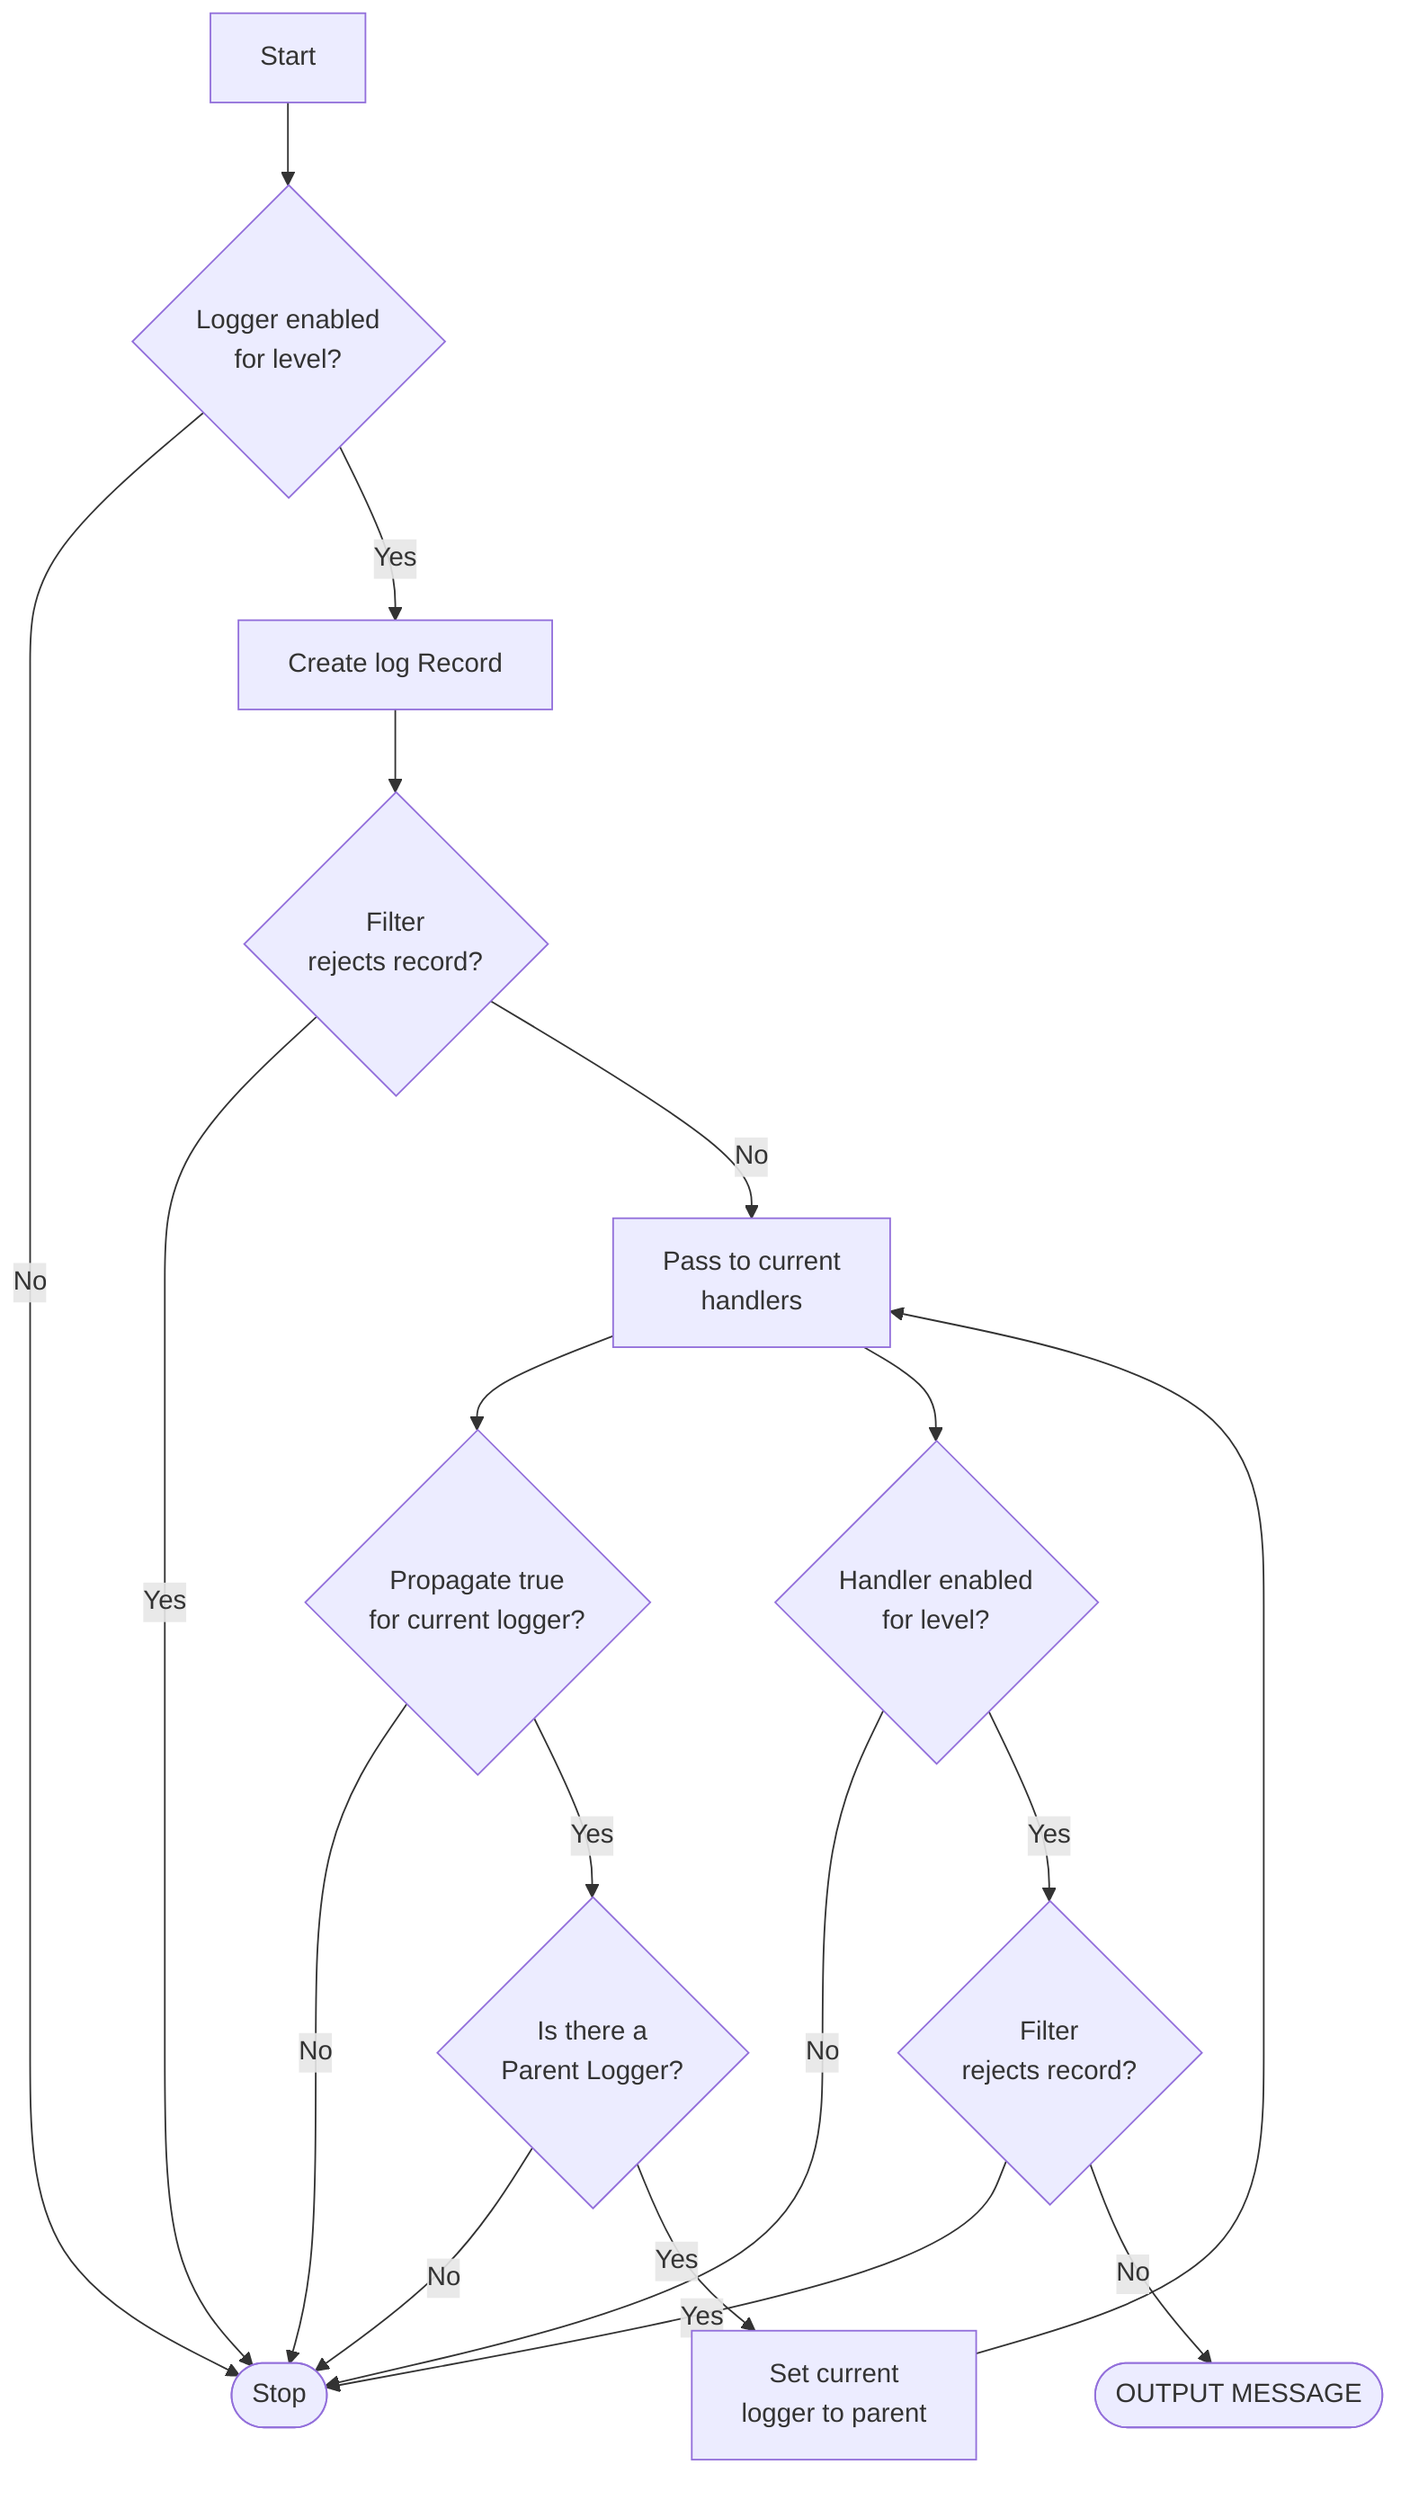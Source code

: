 flowchart TD
    A[Start] --> B{Logger enabled\nfor level?}
    B --> |No|C([Stop])
    B --> |Yes|D[Create log Record]
    D --> E{Filter\nrejects record?}
    E --> |Yes|C
    E --> |No|F[Pass to current\nhandlers]
    F --> G{Propagate true\nfor current logger?}
    G --> |No|C
    G --> |Yes|H{Is there a\nParent Logger?}
    H --> |No|C
    H --> |Yes|I[Set current\nlogger to parent]
    I --> F
    F --> K{Handler enabled\nfor level?}
    K --> |No|C
    K --> |Yes|M{Filter\nrejects record?}
    M --> |Yes|C
    M --> |No|N([OUTPUT MESSAGE])